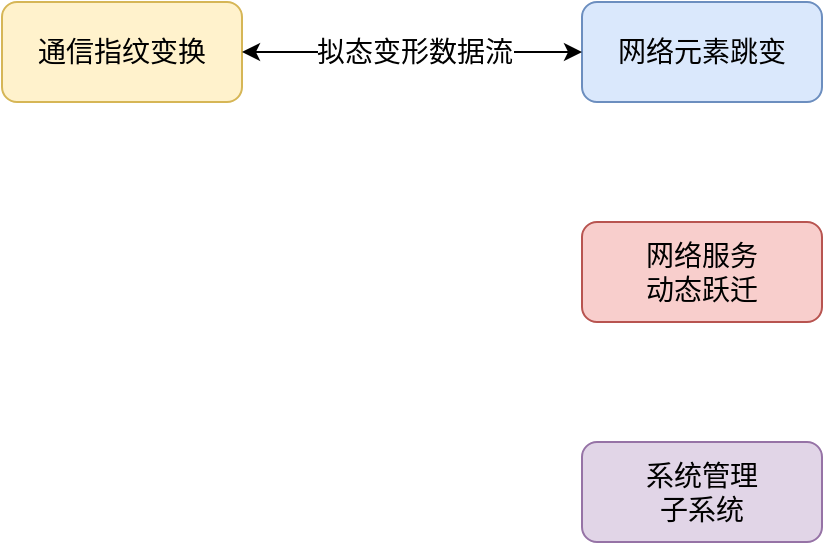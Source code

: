 <mxfile version="20.8.23" type="github">
  <diagram name="第 1 页" id="UqT02PjtVe9HQudxlXp8">
    <mxGraphModel dx="1728" dy="890" grid="1" gridSize="10" guides="1" tooltips="1" connect="1" arrows="1" fold="1" page="1" pageScale="1" pageWidth="827" pageHeight="1169" math="0" shadow="0">
      <root>
        <mxCell id="0" />
        <mxCell id="1" parent="0" />
        <mxCell id="2oiEZgykenzxqlBTQKg2-1" value="&lt;font style=&quot;font-size: 14px;&quot;&gt;通信指纹变换&lt;/font&gt;" style="rounded=1;whiteSpace=wrap;html=1;fillColor=#fff2cc;strokeColor=#d6b656;" vertex="1" parent="1">
          <mxGeometry x="180" y="210" width="120" height="50" as="geometry" />
        </mxCell>
        <mxCell id="2oiEZgykenzxqlBTQKg2-2" value="&lt;font style=&quot;font-size: 14px;&quot;&gt;网络元素跳变&lt;/font&gt;" style="rounded=1;whiteSpace=wrap;html=1;fillColor=#dae8fc;strokeColor=#6c8ebf;" vertex="1" parent="1">
          <mxGeometry x="470" y="210" width="120" height="50" as="geometry" />
        </mxCell>
        <mxCell id="2oiEZgykenzxqlBTQKg2-3" value="&lt;font style=&quot;font-size: 14px;&quot;&gt;网络服务&lt;br&gt;动态跃迁&lt;/font&gt;" style="rounded=1;whiteSpace=wrap;html=1;fillColor=#f8cecc;strokeColor=#b85450;" vertex="1" parent="1">
          <mxGeometry x="470" y="320" width="120" height="50" as="geometry" />
        </mxCell>
        <mxCell id="2oiEZgykenzxqlBTQKg2-4" value="&lt;span style=&quot;font-size: 14px;&quot;&gt;系统管理&lt;br&gt;子系统&lt;/span&gt;" style="rounded=1;whiteSpace=wrap;html=1;fillColor=#e1d5e7;strokeColor=#9673a6;" vertex="1" parent="1">
          <mxGeometry x="470" y="430" width="120" height="50" as="geometry" />
        </mxCell>
        <mxCell id="2oiEZgykenzxqlBTQKg2-5" value="" style="endArrow=classic;startArrow=classic;html=1;rounded=0;fontSize=14;entryX=0;entryY=0.5;entryDx=0;entryDy=0;exitX=1;exitY=0.5;exitDx=0;exitDy=0;" edge="1" parent="1" source="2oiEZgykenzxqlBTQKg2-1" target="2oiEZgykenzxqlBTQKg2-2">
          <mxGeometry width="50" height="50" relative="1" as="geometry">
            <mxPoint x="410" y="280" as="sourcePoint" />
            <mxPoint x="460" y="230" as="targetPoint" />
          </mxGeometry>
        </mxCell>
        <mxCell id="2oiEZgykenzxqlBTQKg2-6" value="拟态变形数据流" style="edgeLabel;html=1;align=center;verticalAlign=middle;resizable=0;points=[];fontSize=14;" vertex="1" connectable="0" parent="2oiEZgykenzxqlBTQKg2-5">
          <mxGeometry x="-0.182" relative="1" as="geometry">
            <mxPoint x="16" as="offset" />
          </mxGeometry>
        </mxCell>
      </root>
    </mxGraphModel>
  </diagram>
</mxfile>
